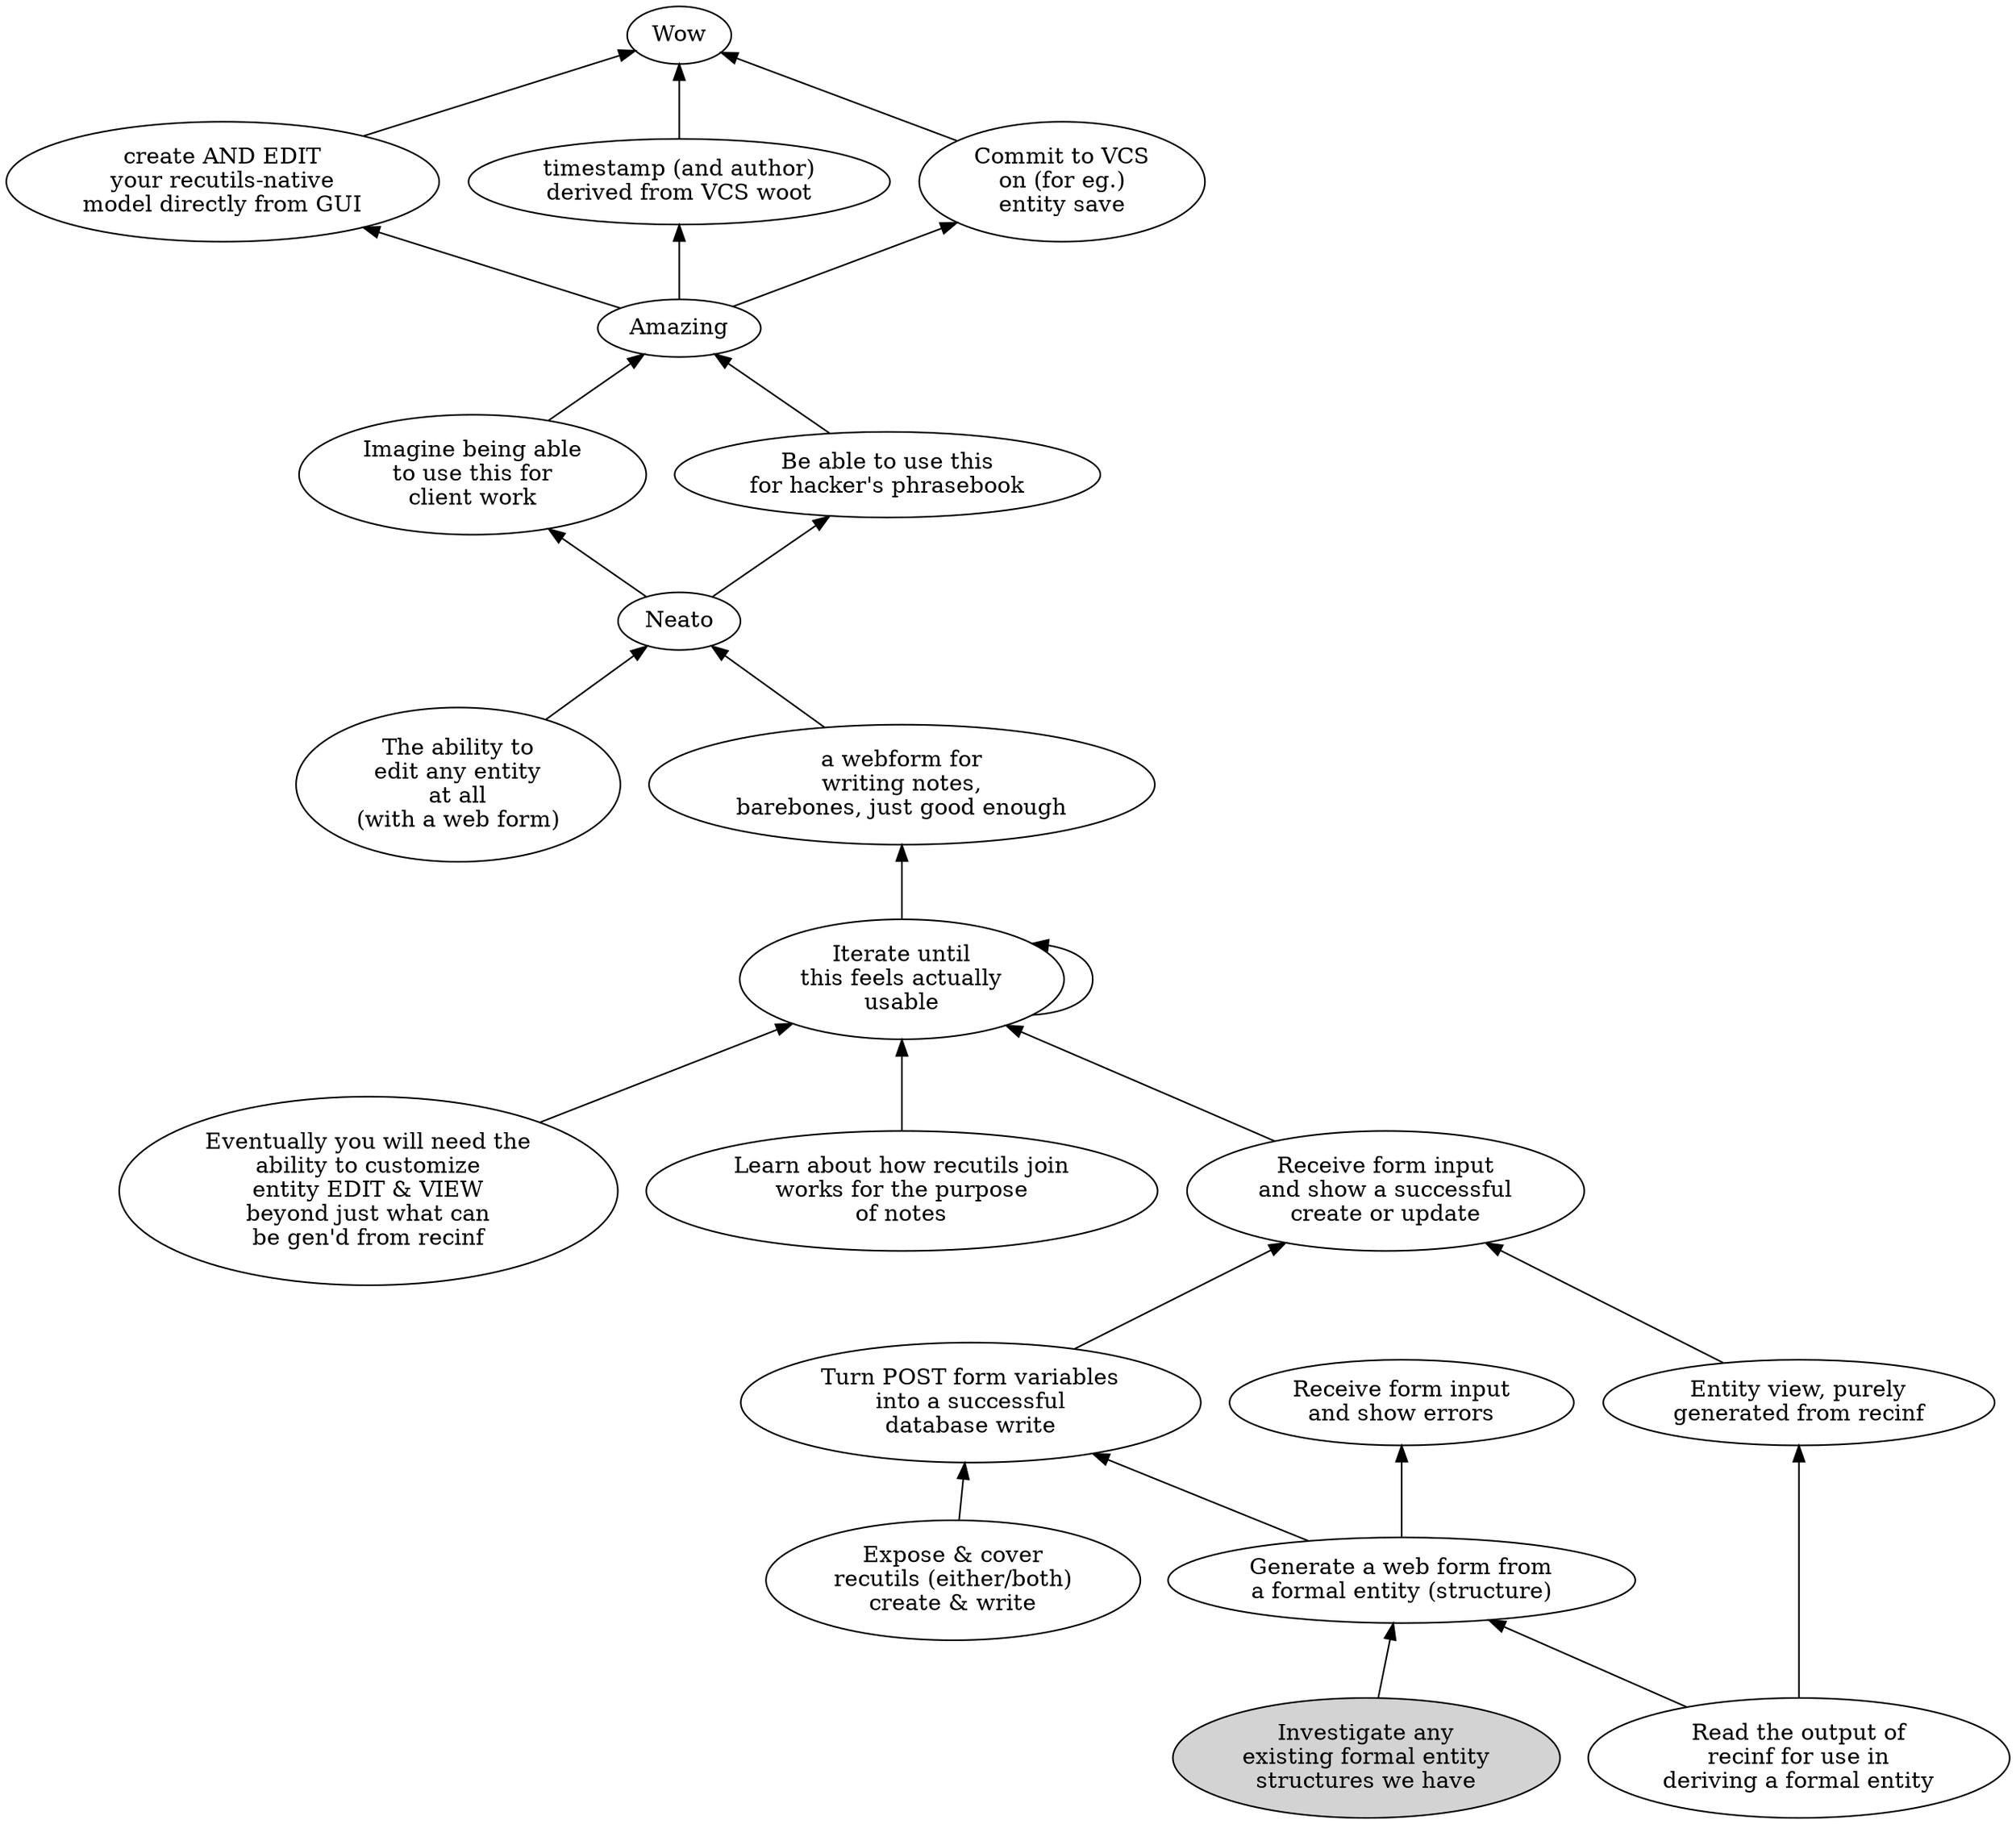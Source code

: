 digraph g {
rankdir=BT  /* Make the thing everything points to be at the top */
DONE0200[label="Wow"]
MODELLER->DONE0200
VCS->DONE0200
VCSWRITE->DONE0200
DONE0100[label="Amazing"]
CW->DONE0100
HPB->DONE0100
CW[label="Imagine being able\nto use this for\nclient work"]
DONE0050->CW
HPB[label="Be able to use this\nfor hacker's phrasebook"]
DONE0050->HPB
DONE0050[label="Neato"]
EAEAA->DONE0050
JOINNOTES->DONE0050
ITERUSE[label="Iterate until\nthis feels actually\nusable"]
CUSTOM->ITERUSE
ITERUSE->ITERUSE
JOIN->ITERUSE
RFIOK->ITERUSE
EAEAA[label="The ability to\nedit any entity\nat all\n(with a web form)"]
CREATEOK[label="Turn POST form variables\ninto a successful\ndatabase write"]
EXPOSEW->CREATEOK
GWFFFE->CREATEOK
EXPOSEW[label="Expose & cover\nrecutils (either/both)\ncreate & write"]
GWFFFE[label="Generate a web form from\na formal entity (structure)"]
EFORM->GWFFFE
RRI->GWFFFE
RFISE[label="Receive form input\nand show errors"]
GWFFFE->RFISE
RFIOK[label="Receive form input\nand show a successful\ncreate or update"]
CREATEOK->RFIOK
VIEW->RFIOK
RRI[label="Read the output of\nrecinf for use in\nderiving a formal entity"]
JOINNOTES[label="a webform for\nwriting notes,\nbarebones, just good enough"]
ITERUSE->JOINNOTES
JOIN[label="Learn about how recutils join\nworks for the purpose\nof notes"]
VCS[label="timestamp (and author)\nderived from VCS woot"]
DONE0100->VCS
VCSWRITE[label="Commit to VCS\non (for eg.)\nentity save"]
DONE0100->VCSWRITE
CUSTOM[label="Eventually you will need the\nability to customize
entity EDIT & VIEW\nbeyond just what can\nbe gen'd from recinf"]
VIEW[label="Entity view, purely\ngenerated from recinf"]
RRI->VIEW
MODELLER[label="create AND EDIT\nyour recutils-native\nmodel directly from GUI"]
DONE0100->MODELLER
EFORM[label="Investigate any\nexisting formal entity\nstructures we have" style=filled]
}

/*
#history-C.1 Create a rough draft of dependencies from initial nodes
#born
*/
